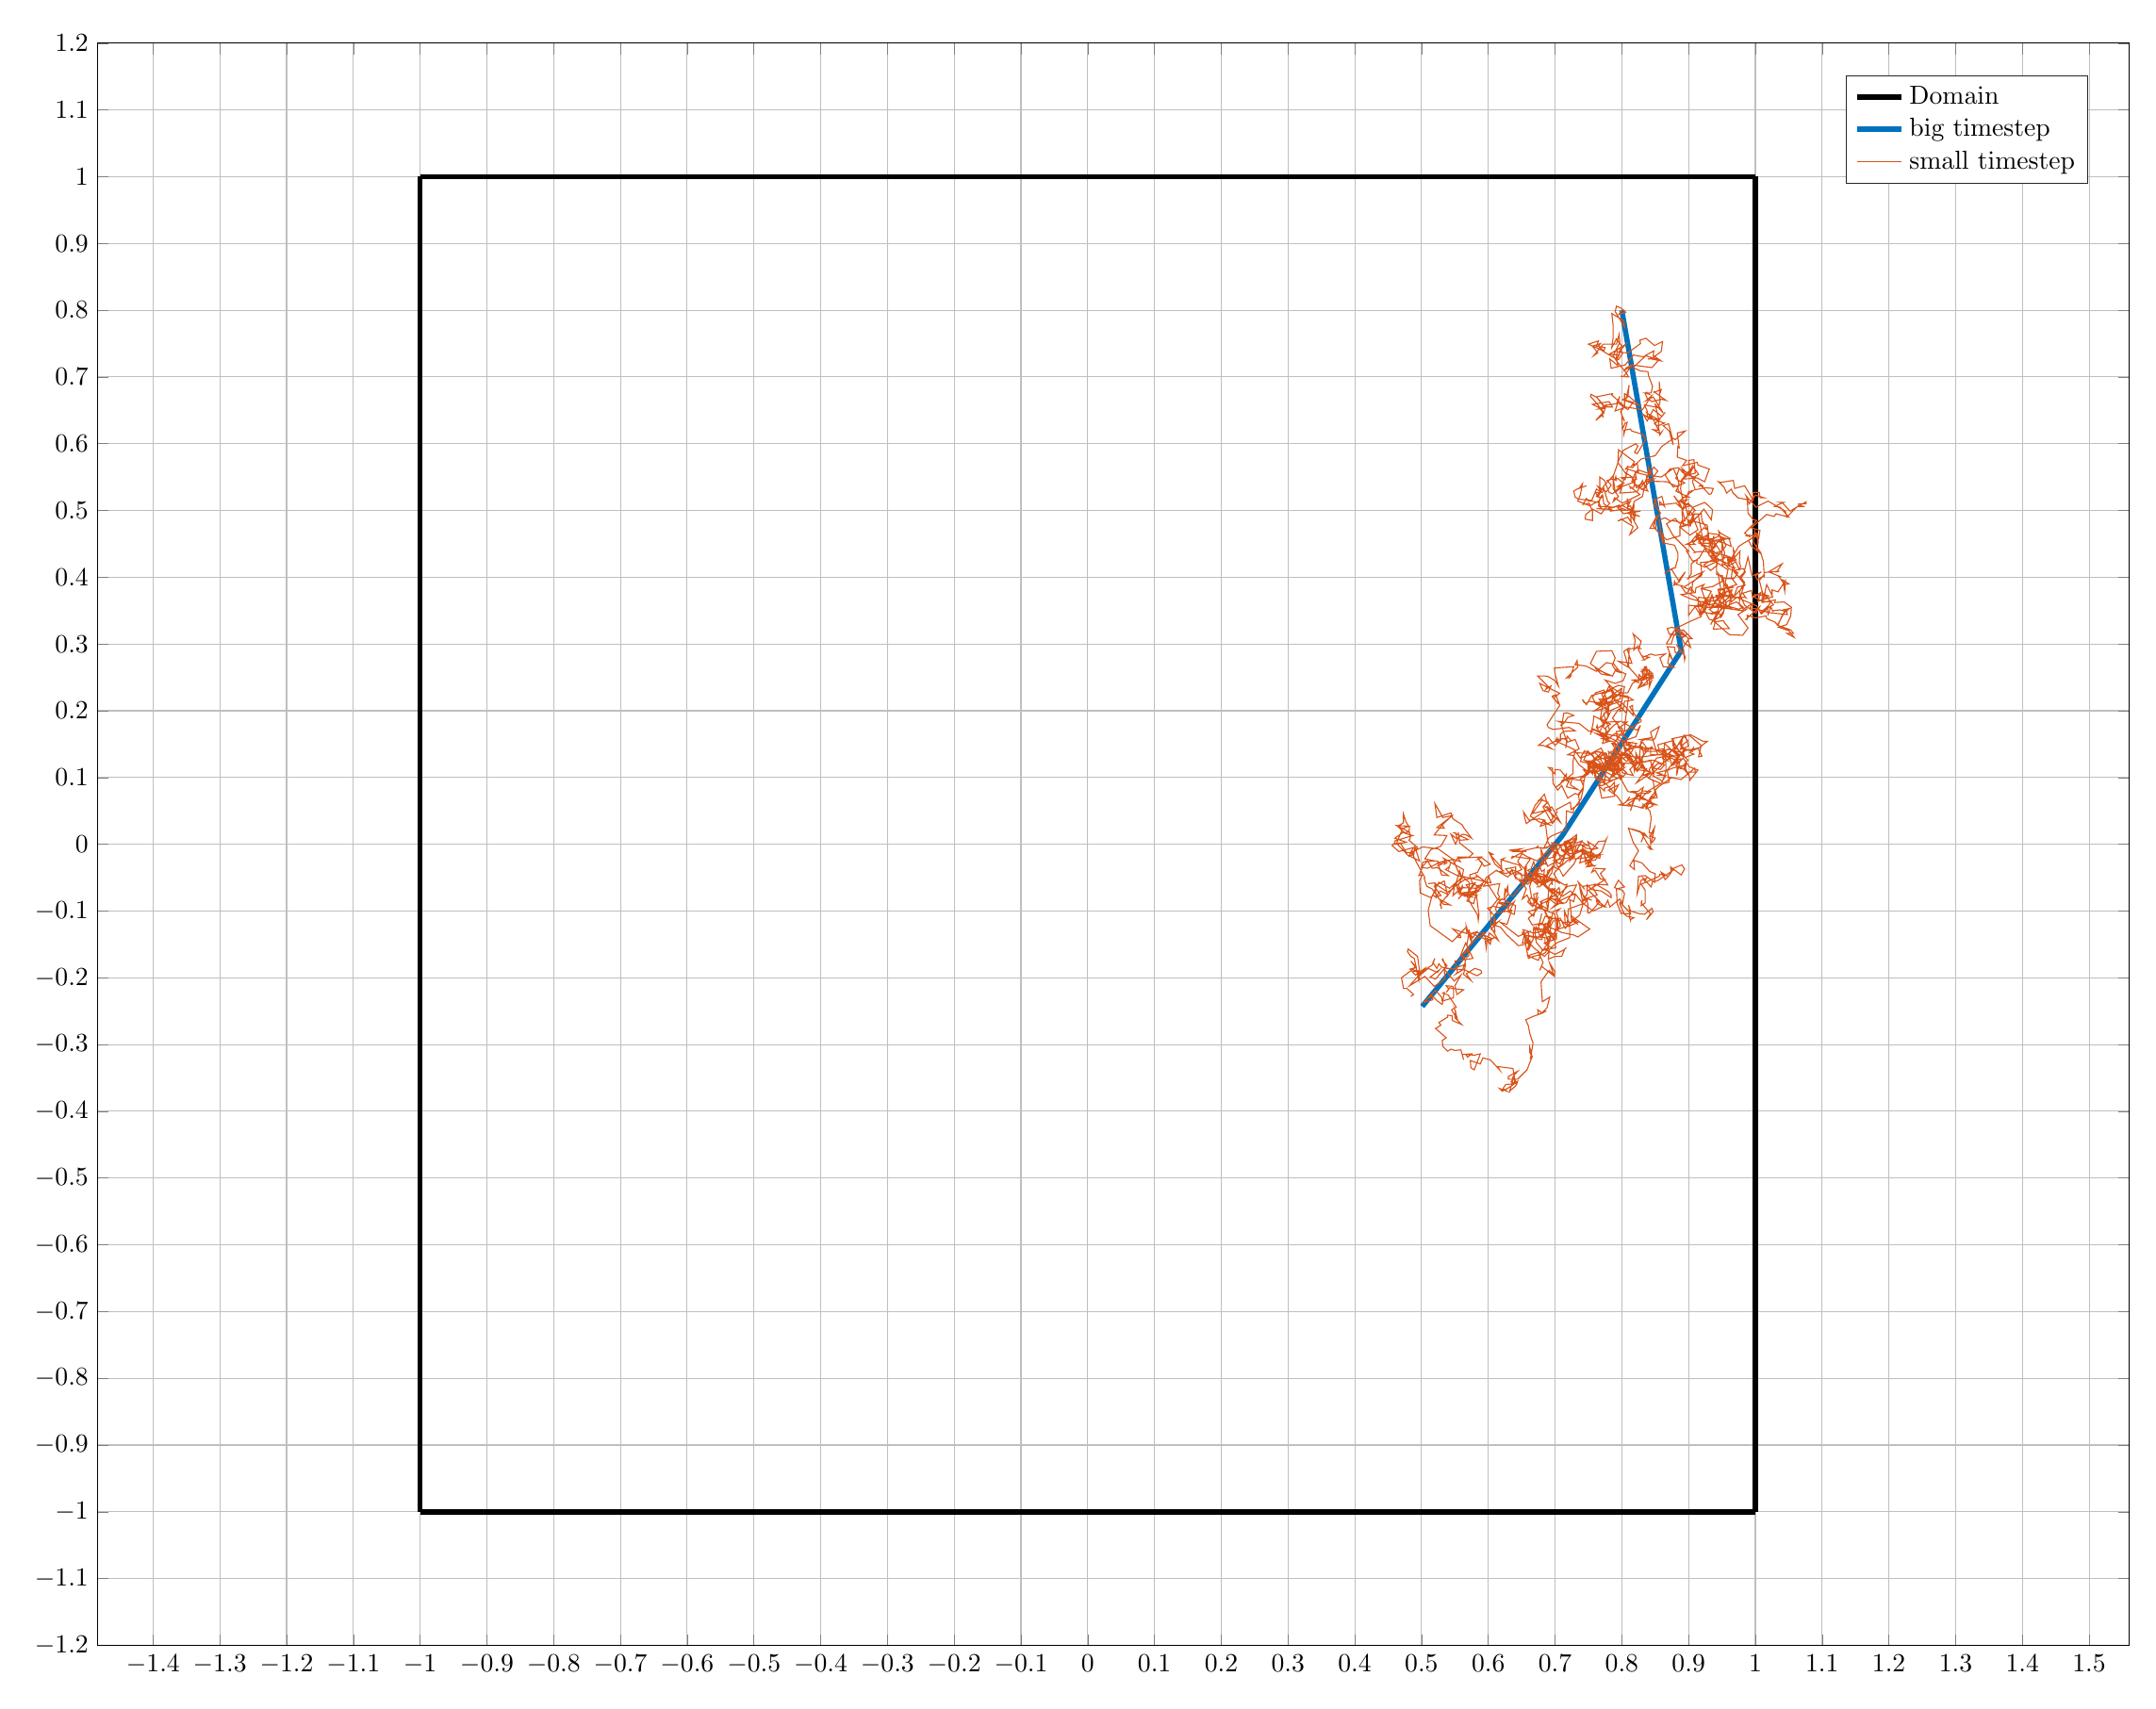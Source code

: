 % This file was created by matlab2tikz.
%
%The latest updates can be retrieved from
%  http://www.mathworks.com/matlabcentral/fileexchange/22022-matlab2tikz-matlab2tikz
%where you can also make suggestions and rate matlab2tikz.
%
\definecolor{mycolor1}{rgb}{0.0,0.447,0.741}%
\definecolor{mycolor2}{rgb}{0.85,0.325,0.098}%
%
\begin{tikzpicture}

\begin{axis}[%
width=10.775in,
height=8.498in,
at={(4.602in,1.147in)},
scale only axis,
xmin=-1.483,
xmax=1.56,
xmajorgrids,
ymin=-1.2,
ymax=1.2,
ymajorgrids,
axis background/.style={fill=white},
legend style={legend cell align=left,align=left,draw=white!15!black}
]
\addplot [color=black,solid,line width=2.0pt]
  table[row sep=crcr]{%
-1	-1\\
-1	1\\
};
\addlegendentry{Domain};

\addplot [color=black,solid,line width=2.0pt,forget plot]
  table[row sep=crcr]{%
1	-1\\
1	1\\
};
\addplot [color=black,solid,line width=2.0pt,forget plot]
  table[row sep=crcr]{%
-1	-1\\
1	-1\\
};
\addplot [color=black,solid,line width=2.0pt,forget plot]
  table[row sep=crcr]{%
-1	1\\
1	1\\
};
\addplot [color=mycolor1,solid,line width=2.0pt]
  table[row sep=crcr]{%
0.8	0.8\\
0.889	0.29\\
0.711	0.013\\
0.501	-0.243\\
};
\addlegendentry{big timestep};

\addplot [color=mycolor2,solid]
  table[row sep=crcr]{%
0.8	0.8\\
0.796	0.794\\
0.806	0.797\\
0.799	0.803\\
0.792	0.806\\
0.79	0.798\\
0.804	0.775\\
0.803	0.784\\
0.785	0.795\\
0.787	0.777\\
0.787	0.759\\
0.785	0.744\\
0.792	0.757\\
0.791	0.758\\
0.801	0.745\\
0.793	0.728\\
0.796	0.733\\
0.781	0.734\\
0.797	0.743\\
0.801	0.735\\
0.795	0.726\\
0.786	0.73\\
0.768	0.741\\
0.75	0.749\\
0.765	0.754\\
0.762	0.746\\
0.775	0.744\\
0.773	0.739\\
0.765	0.746\\
0.768	0.75\\
0.756	0.746\\
0.764	0.736\\
0.758	0.732\\
0.772	0.749\\
0.792	0.749\\
0.796	0.764\\
0.797	0.752\\
0.787	0.732\\
0.792	0.724\\
0.806	0.707\\
0.81	0.7\\
0.798	0.701\\
0.803	0.701\\
0.814	0.716\\
0.804	0.71\\
0.807	0.714\\
0.815	0.718\\
0.845	0.714\\
0.856	0.726\\
0.844	0.727\\
0.839	0.727\\
0.848	0.728\\
0.835	0.732\\
0.848	0.739\\
0.847	0.732\\
0.859	0.724\\
0.844	0.727\\
0.859	0.738\\
0.861	0.753\\
0.849	0.747\\
0.836	0.758\\
0.827	0.755\\
0.828	0.75\\
0.809	0.736\\
0.795	0.737\\
0.806	0.749\\
0.793	0.741\\
0.792	0.729\\
0.794	0.717\\
0.782	0.727\\
0.784	0.713\\
0.805	0.718\\
0.817	0.732\\
0.817	0.733\\
0.827	0.731\\
0.834	0.73\\
0.817	0.714\\
0.828	0.709\\
0.839	0.708\\
0.84	0.702\\
0.846	0.686\\
0.844	0.676\\
0.835	0.676\\
0.841	0.674\\
0.837	0.677\\
0.835	0.675\\
0.838	0.668\\
0.845	0.663\\
0.857	0.666\\
0.856	0.693\\
0.857	0.682\\
0.857	0.675\\
0.859	0.681\\
0.848	0.677\\
0.848	0.678\\
0.866	0.665\\
0.858	0.667\\
0.855	0.654\\
0.834	0.658\\
0.838	0.649\\
0.838	0.641\\
0.86	0.632\\
0.864	0.631\\
0.855	0.627\\
0.851	0.628\\
0.849	0.63\\
0.854	0.634\\
0.865	0.647\\
0.86	0.641\\
0.847	0.651\\
0.838	0.634\\
0.832	0.644\\
0.842	0.637\\
0.855	0.636\\
0.839	0.645\\
0.847	0.637\\
0.855	0.62\\
0.847	0.621\\
0.857	0.615\\
0.86	0.618\\
0.857	0.613\\
0.855	0.625\\
0.855	0.638\\
0.85	0.659\\
0.862	0.646\\
0.857	0.654\\
0.847	0.67\\
0.837	0.665\\
0.844	0.671\\
0.831	0.651\\
0.825	0.652\\
0.805	0.655\\
0.785	0.673\\
0.786	0.675\\
0.761	0.67\\
0.754	0.674\\
0.753	0.671\\
0.761	0.662\\
0.769	0.652\\
0.776	0.658\\
0.773	0.646\\
0.77	0.651\\
0.772	0.639\\
0.771	0.643\\
0.761	0.635\\
0.772	0.647\\
0.766	0.654\\
0.756	0.659\\
0.781	0.663\\
0.786	0.655\\
0.775	0.655\\
0.762	0.67\\
0.769	0.661\\
0.775	0.653\\
0.765	0.652\\
0.779	0.658\\
0.792	0.66\\
0.797	0.671\\
0.79	0.649\\
0.804	0.654\\
0.795	0.661\\
0.809	0.651\\
0.817	0.662\\
0.806	0.665\\
0.811	0.688\\
0.809	0.67\\
0.801	0.666\\
0.826	0.657\\
0.811	0.671\\
0.804	0.675\\
0.804	0.655\\
0.798	0.648\\
0.804	0.634\\
0.8	0.641\\
0.801	0.622\\
0.805	0.631\\
0.808	0.632\\
0.803	0.614\\
0.803	0.62\\
0.813	0.622\\
0.815	0.619\\
0.831	0.614\\
0.836	0.607\\
0.823	0.585\\
0.819	0.587\\
0.824	0.596\\
0.821	0.6\\
0.802	0.59\\
0.794	0.572\\
0.806	0.555\\
0.808	0.559\\
0.805	0.546\\
0.799	0.549\\
0.821	0.55\\
0.818	0.535\\
0.813	0.533\\
0.812	0.536\\
0.827	0.524\\
0.801	0.511\\
0.789	0.519\\
0.787	0.513\\
0.795	0.521\\
0.787	0.533\\
0.787	0.552\\
0.775	0.539\\
0.762	0.521\\
0.772	0.519\\
0.771	0.524\\
0.773	0.51\\
0.781	0.504\\
0.783	0.499\\
0.797	0.501\\
0.801	0.503\\
0.808	0.5\\
0.81	0.502\\
0.809	0.503\\
0.815	0.501\\
0.8	0.5\\
0.796	0.508\\
0.788	0.505\\
0.768	0.506\\
0.765	0.514\\
0.752	0.507\\
0.734	0.514\\
0.738	0.524\\
0.741	0.54\\
0.736	0.533\\
0.747	0.537\\
0.733	0.532\\
0.728	0.529\\
0.73	0.52\\
0.735	0.517\\
0.755	0.515\\
0.762	0.532\\
0.767	0.529\\
0.767	0.55\\
0.774	0.545\\
0.781	0.527\\
0.786	0.525\\
0.801	0.539\\
0.792	0.535\\
0.802	0.541\\
0.794	0.548\\
0.79	0.547\\
0.791	0.551\\
0.792	0.545\\
0.786	0.547\\
0.778	0.545\\
0.784	0.538\\
0.777	0.528\\
0.764	0.536\\
0.768	0.53\\
0.766	0.534\\
0.769	0.529\\
0.764	0.52\\
0.761	0.527\\
0.771	0.527\\
0.773	0.533\\
0.779	0.513\\
0.782	0.511\\
0.769	0.495\\
0.756	0.502\\
0.746	0.494\\
0.745	0.487\\
0.756	0.485\\
0.756	0.499\\
0.751	0.511\\
0.742	0.509\\
0.747	0.518\\
0.75	0.514\\
0.754	0.514\\
0.765	0.512\\
0.771	0.524\\
0.767	0.518\\
0.765	0.507\\
0.771	0.502\\
0.762	0.503\\
0.777	0.502\\
0.786	0.501\\
0.778	0.502\\
0.8	0.508\\
0.817	0.498\\
0.828	0.499\\
0.811	0.496\\
0.814	0.501\\
0.82	0.496\\
0.819	0.486\\
0.817	0.495\\
0.827	0.491\\
0.808	0.496\\
0.811	0.497\\
0.803	0.495\\
0.794	0.504\\
0.813	0.514\\
0.81	0.508\\
0.808	0.518\\
0.809	0.505\\
0.813	0.507\\
0.817	0.494\\
0.818	0.505\\
0.813	0.494\\
0.824	0.474\\
0.812	0.464\\
0.817	0.476\\
0.799	0.487\\
0.794	0.484\\
0.799	0.486\\
0.809	0.49\\
0.814	0.482\\
0.813	0.495\\
0.819	0.514\\
0.831	0.521\\
0.834	0.537\\
0.837	0.538\\
0.854	0.559\\
0.848	0.565\\
0.836	0.546\\
0.847	0.547\\
0.823	0.537\\
0.815	0.544\\
0.822	0.547\\
0.82	0.557\\
0.841	0.552\\
0.837	0.552\\
0.837	0.534\\
0.829	0.532\\
0.839	0.529\\
0.831	0.545\\
0.823	0.528\\
0.797	0.526\\
0.803	0.546\\
0.808	0.555\\
0.814	0.551\\
0.822	0.534\\
0.826	0.536\\
0.828	0.534\\
0.836	0.544\\
0.868	0.543\\
0.878	0.538\\
0.883	0.536\\
0.885	0.529\\
0.89	0.523\\
0.89	0.52\\
0.9	0.52\\
0.881	0.529\\
0.886	0.538\\
0.882	0.554\\
0.883	0.55\\
0.877	0.563\\
0.859	0.55\\
0.845	0.552\\
0.84	0.565\\
0.841	0.555\\
0.824	0.561\\
0.818	0.552\\
0.817	0.542\\
0.801	0.536\\
0.79	0.527\\
0.787	0.551\\
0.794	0.571\\
0.795	0.589\\
0.795	0.591\\
0.796	0.59\\
0.819	0.573\\
0.815	0.567\\
0.823	0.571\\
0.825	0.557\\
0.808	0.562\\
0.808	0.565\\
0.805	0.561\\
0.809	0.566\\
0.816	0.564\\
0.829	0.577\\
0.85	0.582\\
0.86	0.596\\
0.876	0.607\\
0.87	0.63\\
0.862	0.627\\
0.871	0.619\\
0.877	0.598\\
0.875	0.609\\
0.88	0.606\\
0.895	0.619\\
0.883	0.616\\
0.886	0.594\\
0.884	0.596\\
0.883	0.58\\
0.897	0.575\\
0.891	0.567\\
0.913	0.572\\
0.914	0.568\\
0.931	0.562\\
0.924	0.543\\
0.914	0.548\\
0.899	0.553\\
0.91	0.556\\
0.908	0.576\\
0.9	0.575\\
0.902	0.555\\
0.906	0.563\\
0.896	0.555\\
0.901	0.557\\
0.906	0.548\\
0.922	0.536\\
0.92	0.538\\
0.915	0.536\\
0.919	0.537\\
0.931	0.524\\
0.934	0.525\\
0.937	0.533\\
0.925	0.534\\
0.91	0.531\\
0.906	0.543\\
0.908	0.55\\
0.915	0.554\\
0.906	0.567\\
0.9	0.555\\
0.888	0.543\\
0.881	0.548\\
0.886	0.563\\
0.891	0.557\\
0.896	0.554\\
0.889	0.545\\
0.894	0.541\\
0.877	0.535\\
0.868	0.548\\
0.865	0.553\\
0.872	0.562\\
0.885	0.564\\
0.895	0.554\\
0.89	0.563\\
0.906	0.549\\
0.908	0.548\\
0.89	0.547\\
0.888	0.533\\
0.892	0.511\\
0.898	0.516\\
0.887	0.514\\
0.895	0.508\\
0.899	0.492\\
0.892	0.484\\
0.892	0.476\\
0.887	0.476\\
0.891	0.487\\
0.89	0.499\\
0.899	0.511\\
0.91	0.5\\
0.908	0.499\\
0.906	0.495\\
0.899	0.5\\
0.901	0.498\\
0.897	0.489\\
0.903	0.478\\
0.903	0.482\\
0.919	0.496\\
0.92	0.485\\
0.928	0.471\\
0.923	0.474\\
0.916	0.467\\
0.911	0.455\\
0.906	0.452\\
0.91	0.449\\
0.896	0.449\\
0.911	0.456\\
0.912	0.463\\
0.9	0.449\\
0.91	0.437\\
0.909	0.437\\
0.911	0.438\\
0.938	0.439\\
0.934	0.429\\
0.916	0.456\\
0.929	0.464\\
0.924	0.456\\
0.911	0.461\\
0.915	0.46\\
0.915	0.454\\
0.918	0.456\\
0.938	0.458\\
0.946	0.462\\
0.955	0.457\\
0.947	0.454\\
0.964	0.446\\
0.961	0.457\\
0.952	0.459\\
0.948	0.459\\
0.944	0.464\\
0.929	0.466\\
0.929	0.458\\
0.922	0.453\\
0.915	0.491\\
0.914	0.495\\
0.9	0.493\\
0.907	0.505\\
0.924	0.512\\
0.93	0.507\\
0.936	0.501\\
0.934	0.486\\
0.923	0.502\\
0.901	0.477\\
0.906	0.492\\
0.914	0.471\\
0.902	0.463\\
0.887	0.475\\
0.899	0.478\\
0.881	0.484\\
0.871	0.485\\
0.865	0.489\\
0.856	0.486\\
0.859	0.461\\
0.861	0.452\\
0.861	0.465\\
0.863	0.46\\
0.867	0.456\\
0.887	0.462\\
0.887	0.476\\
0.898	0.478\\
0.908	0.493\\
0.906	0.486\\
0.899	0.483\\
0.9	0.485\\
0.915	0.482\\
0.928	0.478\\
0.931	0.454\\
0.916	0.463\\
0.912	0.456\\
0.92	0.461\\
0.912	0.466\\
0.917	0.452\\
0.92	0.447\\
0.929	0.446\\
0.916	0.451\\
0.932	0.451\\
0.936	0.439\\
0.932	0.438\\
0.941	0.447\\
0.929	0.457\\
0.95	0.452\\
0.954	0.436\\
0.95	0.418\\
0.953	0.419\\
0.968	0.414\\
0.966	0.414\\
0.964	0.399\\
0.972	0.389\\
0.948	0.381\\
0.954	0.381\\
0.952	0.368\\
0.953	0.35\\
0.948	0.342\\
0.944	0.349\\
0.937	0.347\\
0.931	0.352\\
0.945	0.359\\
0.944	0.345\\
0.939	0.336\\
0.946	0.34\\
0.953	0.35\\
0.948	0.339\\
0.952	0.346\\
0.956	0.362\\
0.967	0.37\\
0.984	0.37\\
0.986	0.369\\
0.981	0.376\\
0.994	0.38\\
0.996	0.369\\
1.008	0.377\\
1.004	0.364\\
1.027	0.371\\
1.013	0.367\\
1.02	0.372\\
1.014	0.374\\
1.015	0.381\\
1.017	0.389\\
1.025	0.373\\
1.025	0.381\\
1.034	0.378\\
1.045	0.395\\
1.044	0.379\\
1.041	0.396\\
1.05	0.39\\
1.044	0.389\\
1.035	0.401\\
1.037	0.401\\
1.02	0.408\\
1.04	0.42\\
1.032	0.408\\
1.036	0.409\\
1.013	0.407\\
1.012	0.424\\
1.008	0.437\\
1.005	0.441\\
0.999	0.45\\
1.002	0.444\\
1.007	0.47\\
0.994	0.474\\
1.017	0.494\\
1.028	0.491\\
1.031	0.495\\
1.05	0.49\\
1.037	0.505\\
1.029	0.506\\
1.042	0.512\\
1.037	0.512\\
1.041	0.511\\
1.052	0.499\\
1.076	0.513\\
1.076	0.51\\
1.065	0.51\\
1.065	0.507\\
1.074	0.506\\
1.063	0.506\\
1.047	0.49\\
1.045	0.499\\
1.019	0.514\\
1.001	0.505\\
0.986	0.522\\
0.991	0.51\\
0.997	0.52\\
0.996	0.527\\
1.006	0.527\\
1.007	0.519\\
1.013	0.519\\
1.0	0.523\\
0.995	0.515\\
0.997	0.515\\
0.984	0.537\\
0.969	0.533\\
0.967	0.545\\
0.948	0.542\\
0.945	0.543\\
0.953	0.535\\
0.957	0.526\\
0.964	0.532\\
0.966	0.527\\
0.974	0.519\\
0.988	0.516\\
0.989	0.496\\
0.997	0.486\\
1.002	0.485\\
0.984	0.466\\
0.991	0.461\\
0.987	0.462\\
0.992	0.463\\
1.006	0.459\\
0.998	0.463\\
1.003	0.466\\
1.004	0.455\\
0.999	0.469\\
0.997	0.453\\
1.006	0.437\\
0.994	0.447\\
0.99	0.455\\
0.996	0.459\\
0.981	0.45\\
0.975	0.446\\
0.959	0.42\\
0.939	0.43\\
0.934	0.436\\
0.948	0.438\\
0.937	0.455\\
0.962	0.458\\
0.948	0.466\\
0.945	0.469\\
0.95	0.451\\
0.95	0.434\\
0.951	0.428\\
0.958	0.431\\
0.959	0.423\\
0.965	0.429\\
0.971	0.426\\
0.966	0.424\\
0.961	0.43\\
0.96	0.424\\
0.961	0.423\\
0.97	0.425\\
0.967	0.44\\
0.967	0.442\\
0.968	0.439\\
0.966	0.426\\
0.971	0.432\\
0.977	0.439\\
0.976	0.423\\
0.978	0.416\\
0.976	0.411\\
0.971	0.423\\
0.959	0.417\\
0.965	0.429\\
0.954	0.433\\
0.935	0.437\\
0.936	0.44\\
0.943	0.418\\
0.933	0.41\\
0.923	0.419\\
0.941	0.429\\
0.934	0.441\\
0.938	0.462\\
0.934	0.451\\
0.932	0.455\\
0.931	0.449\\
0.931	0.432\\
0.942	0.433\\
0.942	0.416\\
0.942	0.404\\
0.951	0.402\\
0.95	0.396\\
0.956	0.386\\
0.963	0.377\\
0.955	0.392\\
0.959	0.411\\
0.938	0.425\\
0.956	0.447\\
0.951	0.459\\
0.943	0.452\\
0.933	0.441\\
0.932	0.44\\
0.925	0.444\\
0.916	0.429\\
0.904	0.42\\
0.904	0.405\\
0.899	0.398\\
0.922	0.408\\
0.906	0.392\\
0.905	0.38\\
0.903	0.374\\
0.911	0.37\\
0.916	0.363\\
0.944	0.365\\
0.931	0.364\\
0.917	0.358\\
0.918	0.361\\
0.916	0.359\\
0.924	0.357\\
0.91	0.356\\
0.9	0.343\\
0.9	0.358\\
0.919	0.356\\
0.926	0.367\\
0.931	0.358\\
0.935	0.374\\
0.939	0.361\\
0.958	0.354\\
0.955	0.364\\
0.947	0.376\\
0.968	0.37\\
0.964	0.373\\
0.961	0.375\\
0.96	0.369\\
0.962	0.37\\
0.965	0.381\\
0.955	0.377\\
0.945	0.361\\
0.944	0.348\\
0.933	0.329\\
0.942	0.345\\
0.935	0.346\\
0.944	0.347\\
0.952	0.354\\
0.964	0.36\\
0.972	0.363\\
0.982	0.355\\
0.975	0.352\\
0.958	0.357\\
0.951	0.356\\
0.935	0.357\\
0.94	0.361\\
0.93	0.358\\
0.927	0.361\\
0.902	0.368\\
0.889	0.374\\
0.91	0.377\\
0.911	0.384\\
0.923	0.389\\
0.919	0.383\\
0.934	0.379\\
0.927	0.366\\
0.93	0.366\\
0.946	0.373\\
0.944	0.382\\
0.968	0.385\\
0.958	0.383\\
0.968	0.371\\
0.973	0.385\\
0.984	0.388\\
0.969	0.372\\
0.953	0.371\\
0.956	0.378\\
0.944	0.366\\
0.954	0.359\\
0.964	0.354\\
0.96	0.353\\
0.964	0.374\\
0.954	0.364\\
0.951	0.362\\
0.944	0.357\\
0.939	0.364\\
0.95	0.375\\
0.958	0.388\\
0.964	0.363\\
0.972	0.37\\
0.981	0.366\\
1.002	0.357\\
1.009	0.345\\
1.016	0.351\\
1.023	0.363\\
1.01	0.364\\
0.997	0.371\\
0.999	0.374\\
1.011	0.373\\
1.011	0.376\\
1.006	0.395\\
1.013	0.404\\
1.013	0.401\\
1.012	0.402\\
1.003	0.396\\
1.0	0.402\\
1.006	0.406\\
1.009	0.408\\
0.995	0.402\\
0.991	0.421\\
0.989	0.43\\
0.983	0.407\\
0.977	0.401\\
0.984	0.392\\
0.978	0.371\\
0.984	0.358\\
1.001	0.346\\
1.006	0.355\\
0.986	0.337\\
0.988	0.337\\
0.988	0.343\\
1.0	0.339\\
1.016	0.342\\
1.017	0.338\\
1.029	0.333\\
1.034	0.328\\
1.041	0.345\\
1.051	0.353\\
1.041	0.351\\
1.046	0.352\\
1.033	0.328\\
1.053	0.321\\
1.057	0.316\\
1.047	0.316\\
1.058	0.31\\
1.05	0.32\\
1.035	0.325\\
1.047	0.329\\
1.053	0.342\\
1.054	0.355\\
1.043	0.363\\
1.029	0.362\\
1.03	0.366\\
1.01	0.362\\
1.01	0.375\\
1.014	0.371\\
1.009	0.366\\
1.011	0.364\\
1.013	0.375\\
1.027	0.359\\
1.007	0.346\\
1.018	0.356\\
1.019	0.344\\
1.02	0.346\\
1.023	0.356\\
1.026	0.349\\
1.028	0.35\\
1.037	0.351\\
1.047	0.348\\
1.048	0.344\\
1.02	0.347\\
1.0	0.353\\
0.992	0.354\\
0.996	0.361\\
0.982	0.352\\
0.976	0.359\\
0.977	0.38\\
0.983	0.39\\
0.968	0.41\\
0.982	0.413\\
0.985	0.408\\
0.978	0.398\\
0.968	0.408\\
0.968	0.415\\
0.958	0.431\\
0.946	0.425\\
0.924	0.415\\
0.912	0.421\\
0.913	0.426\\
0.906	0.424\\
0.897	0.439\\
0.9	0.439\\
0.877	0.462\\
0.867	0.48\\
0.88	0.488\\
0.886	0.481\\
0.895	0.485\\
0.888	0.509\\
0.878	0.522\\
0.891	0.502\\
0.9	0.528\\
0.907	0.53\\
0.886	0.514\\
0.903	0.507\\
0.89	0.503\\
0.881	0.511\\
0.857	0.508\\
0.857	0.513\\
0.864	0.506\\
0.86	0.521\\
0.848	0.516\\
0.852	0.509\\
0.851	0.514\\
0.848	0.509\\
0.858	0.496\\
0.85	0.484\\
0.851	0.473\\
0.842	0.473\\
0.853	0.493\\
0.847	0.476\\
0.856	0.466\\
0.861	0.461\\
0.864	0.451\\
0.879	0.448\\
0.884	0.436\\
0.884	0.428\\
0.88	0.414\\
0.873	0.412\\
0.864	0.406\\
0.876	0.413\\
0.875	0.411\\
0.885	0.395\\
0.895	0.408\\
0.886	0.393\\
0.878	0.388\\
0.879	0.394\\
0.881	0.389\\
0.891	0.387\\
0.889	0.386\\
0.897	0.375\\
0.903	0.385\\
0.907	0.379\\
0.893	0.385\\
0.919	0.402\\
0.92	0.404\\
0.918	0.422\\
0.938	0.424\\
0.933	0.431\\
0.952	0.423\\
0.96	0.413\\
0.974	0.407\\
0.968	0.398\\
0.956	0.398\\
0.952	0.399\\
0.954	0.374\\
0.941	0.373\\
0.952	0.354\\
0.979	0.35\\
0.984	0.35\\
0.988	0.353\\
0.974	0.344\\
0.989	0.324\\
0.981	0.313\\
0.961	0.314\\
0.939	0.333\\
0.952	0.335\\
0.954	0.332\\
0.953	0.333\\
0.961	0.323\\
0.95	0.323\\
0.937	0.322\\
0.94	0.334\\
0.931	0.337\\
0.921	0.356\\
0.917	0.349\\
0.935	0.345\\
0.945	0.346\\
0.95	0.355\\
0.927	0.355\\
0.923	0.347\\
0.917	0.344\\
0.928	0.36\\
0.919	0.343\\
0.914	0.357\\
0.915	0.37\\
0.922	0.369\\
0.939	0.37\\
0.949	0.37\\
0.946	0.37\\
0.948	0.384\\
0.944	0.406\\
0.953	0.395\\
0.936	0.386\\
0.919	0.383\\
0.927	0.36\\
0.909	0.357\\
0.919	0.341\\
0.905	0.335\\
0.882	0.324\\
0.872	0.311\\
0.881	0.323\\
0.867	0.301\\
0.867	0.3\\
0.874	0.3\\
0.877	0.31\\
0.883	0.321\\
0.895	0.311\\
0.884	0.318\\
0.89	0.318\\
0.9	0.308\\
0.905	0.308\\
0.892	0.321\\
0.891	0.32\\
0.875	0.325\\
0.868	0.323\\
0.871	0.315\\
0.884	0.313\\
0.892	0.31\\
0.898	0.315\\
0.89	0.309\\
0.893	0.302\\
0.893	0.302\\
0.903	0.295\\
0.899	0.306\\
0.892	0.295\\
0.894	0.276\\
0.895	0.281\\
0.882	0.299\\
0.889	0.288\\
0.88	0.287\\
0.879	0.295\\
0.868	0.296\\
0.876	0.276\\
0.871	0.284\\
0.869	0.271\\
0.878	0.265\\
0.862	0.266\\
0.857	0.279\\
0.865	0.285\\
0.85	0.283\\
0.844	0.285\\
0.831	0.28\\
0.834	0.276\\
0.832	0.276\\
0.841	0.28\\
0.83	0.282\\
0.825	0.291\\
0.829	0.304\\
0.817	0.315\\
0.82	0.306\\
0.818	0.291\\
0.824	0.297\\
0.828	0.293\\
0.821	0.294\\
0.808	0.292\\
0.815	0.271\\
0.795	0.274\\
0.81	0.265\\
0.803	0.289\\
0.811	0.294\\
0.81	0.266\\
0.831	0.242\\
0.824	0.233\\
0.834	0.252\\
0.833	0.247\\
0.834	0.266\\
0.837	0.266\\
0.838	0.259\\
0.833	0.261\\
0.84	0.26\\
0.845	0.257\\
0.834	0.264\\
0.831	0.261\\
0.831	0.246\\
0.846	0.252\\
0.837	0.257\\
0.836	0.264\\
0.841	0.259\\
0.842	0.24\\
0.84	0.256\\
0.834	0.254\\
0.829	0.259\\
0.841	0.261\\
0.842	0.251\\
0.845	0.246\\
0.841	0.235\\
0.842	0.249\\
0.838	0.244\\
0.829	0.236\\
0.839	0.24\\
0.836	0.251\\
0.84	0.257\\
0.833	0.246\\
0.826	0.254\\
0.825	0.242\\
0.816	0.246\\
0.833	0.247\\
0.838	0.25\\
0.847	0.249\\
0.846	0.256\\
0.834	0.252\\
0.816	0.241\\
0.809	0.227\\
0.797	0.226\\
0.798	0.218\\
0.789	0.215\\
0.778	0.204\\
0.759	0.2\\
0.771	0.208\\
0.768	0.189\\
0.777	0.182\\
0.782	0.171\\
0.778	0.166\\
0.776	0.155\\
0.79	0.166\\
0.804	0.162\\
0.795	0.175\\
0.801	0.173\\
0.8	0.167\\
0.787	0.15\\
0.798	0.145\\
0.794	0.138\\
0.795	0.139\\
0.801	0.12\\
0.805	0.121\\
0.8	0.12\\
0.792	0.13\\
0.798	0.127\\
0.792	0.124\\
0.803	0.137\\
0.818	0.145\\
0.839	0.144\\
0.854	0.141\\
0.861	0.143\\
0.866	0.138\\
0.861	0.128\\
0.869	0.125\\
0.861	0.134\\
0.843	0.134\\
0.843	0.143\\
0.823	0.146\\
0.805	0.142\\
0.806	0.137\\
0.803	0.15\\
0.793	0.158\\
0.792	0.169\\
0.806	0.17\\
0.829	0.184\\
0.829	0.186\\
0.822	0.19\\
0.812	0.206\\
0.816	0.208\\
0.817	0.193\\
0.799	0.213\\
0.79	0.216\\
0.786	0.231\\
0.77	0.225\\
0.775	0.211\\
0.751	0.214\\
0.747	0.211\\
0.743	0.213\\
0.741	0.217\\
0.747	0.209\\
0.755	0.223\\
0.774	0.228\\
0.787	0.234\\
0.784	0.236\\
0.775	0.246\\
0.79	0.241\\
0.802	0.245\\
0.806	0.255\\
0.791	0.262\\
0.786	0.252\\
0.762	0.262\\
0.769	0.255\\
0.78	0.253\\
0.765	0.262\\
0.755	0.269\\
0.753	0.271\\
0.762	0.289\\
0.785	0.29\\
0.79	0.279\\
0.786	0.268\\
0.792	0.259\\
0.798	0.257\\
0.788	0.27\\
0.777	0.272\\
0.762	0.259\\
0.756	0.262\\
0.746	0.267\\
0.73	0.269\\
0.733	0.275\\
0.734	0.265\\
0.726	0.258\\
0.717	0.249\\
0.723	0.251\\
0.722	0.25\\
0.725	0.257\\
0.728	0.266\\
0.699	0.264\\
0.7	0.255\\
0.705	0.237\\
0.7	0.245\\
0.69	0.251\\
0.685	0.252\\
0.674	0.252\\
0.692	0.234\\
0.688	0.235\\
0.686	0.232\\
0.694	0.237\\
0.69	0.228\\
0.682	0.23\\
0.677	0.241\\
0.681	0.239\\
0.707	0.226\\
0.7	0.221\\
0.699	0.223\\
0.696	0.222\\
0.705	0.21\\
0.696	0.221\\
0.701	0.224\\
0.707	0.208\\
0.688	0.179\\
0.69	0.175\\
0.697	0.172\\
0.713	0.174\\
0.721	0.175\\
0.73	0.17\\
0.713	0.169\\
0.708	0.165\\
0.708	0.155\\
0.703	0.156\\
0.688	0.148\\
0.695	0.143\\
0.682	0.148\\
0.675	0.148\\
0.69	0.16\\
0.7	0.148\\
0.703	0.151\\
0.707	0.155\\
0.71	0.158\\
0.716	0.158\\
0.71	0.177\\
0.713	0.196\\
0.718	0.197\\
0.728	0.193\\
0.719	0.19\\
0.713	0.181\\
0.708	0.178\\
0.712	0.181\\
0.705	0.184\\
0.736	0.181\\
0.751	0.169\\
0.759	0.171\\
0.793	0.154\\
0.796	0.15\\
0.785	0.151\\
0.796	0.134\\
0.795	0.132\\
0.795	0.114\\
0.802	0.113\\
0.804	0.12\\
0.801	0.119\\
0.802	0.118\\
0.79	0.106\\
0.802	0.102\\
0.79	0.097\\
0.781	0.095\\
0.769	0.098\\
0.789	0.077\\
0.789	0.072\\
0.77	0.069\\
0.766	0.087\\
0.774	0.08\\
0.774	0.084\\
0.784	0.087\\
0.789	0.093\\
0.789	0.078\\
0.795	0.089\\
0.78	0.081\\
0.793	0.072\\
0.802	0.059\\
0.813	0.057\\
0.796	0.059\\
0.805	0.062\\
0.812	0.071\\
0.808	0.065\\
0.821	0.07\\
0.827	0.077\\
0.839	0.076\\
0.843	0.079\\
0.83	0.08\\
0.826	0.064\\
0.832	0.085\\
0.824	0.079\\
0.816	0.079\\
0.836	0.067\\
0.818	0.068\\
0.813	0.05\\
0.817	0.062\\
0.823	0.076\\
0.809	0.079\\
0.798	0.099\\
0.796	0.114\\
0.776	0.112\\
0.766	0.118\\
0.755	0.114\\
0.763	0.115\\
0.748	0.107\\
0.743	0.101\\
0.748	0.104\\
0.747	0.104\\
0.759	0.113\\
0.766	0.12\\
0.764	0.113\\
0.76	0.108\\
0.771	0.112\\
0.793	0.12\\
0.772	0.117\\
0.77	0.108\\
0.782	0.097\\
0.782	0.098\\
0.78	0.096\\
0.784	0.1\\
0.789	0.106\\
0.782	0.112\\
0.792	0.12\\
0.79	0.13\\
0.785	0.119\\
0.79	0.134\\
0.787	0.127\\
0.777	0.116\\
0.785	0.11\\
0.792	0.118\\
0.796	0.118\\
0.795	0.113\\
0.786	0.128\\
0.789	0.135\\
0.788	0.127\\
0.785	0.127\\
0.784	0.139\\
0.801	0.134\\
0.789	0.153\\
0.771	0.158\\
0.778	0.169\\
0.777	0.167\\
0.788	0.178\\
0.797	0.184\\
0.778	0.183\\
0.764	0.174\\
0.763	0.178\\
0.762	0.175\\
0.772	0.16\\
0.761	0.166\\
0.776	0.162\\
0.776	0.175\\
0.783	0.18\\
0.778	0.182\\
0.758	0.192\\
0.757	0.181\\
0.753	0.164\\
0.756	0.173\\
0.759	0.172\\
0.766	0.168\\
0.78	0.158\\
0.771	0.158\\
0.781	0.154\\
0.771	0.151\\
0.777	0.17\\
0.772	0.176\\
0.782	0.196\\
0.779	0.193\\
0.777	0.204\\
0.761	0.21\\
0.756	0.22\\
0.761	0.227\\
0.773	0.231\\
0.78	0.206\\
0.776	0.215\\
0.779	0.219\\
0.799	0.233\\
0.8	0.233\\
0.795	0.222\\
0.797	0.227\\
0.786	0.234\\
0.795	0.238\\
0.804	0.236\\
0.8	0.214\\
0.779	0.208\\
0.78	0.198\\
0.78	0.204\\
0.768	0.187\\
0.772	0.181\\
0.775	0.185\\
0.774	0.181\\
0.781	0.195\\
0.776	0.202\\
0.776	0.204\\
0.777	0.202\\
0.783	0.214\\
0.774	0.211\\
0.775	0.208\\
0.761	0.211\\
0.767	0.207\\
0.783	0.212\\
0.772	0.214\\
0.778	0.218\\
0.789	0.225\\
0.81	0.219\\
0.805	0.183\\
0.804	0.171\\
0.802	0.163\\
0.807	0.16\\
0.807	0.149\\
0.812	0.151\\
0.808	0.148\\
0.813	0.147\\
0.809	0.153\\
0.822	0.151\\
0.815	0.139\\
0.81	0.133\\
0.801	0.137\\
0.816	0.119\\
0.827	0.124\\
0.821	0.137\\
0.822	0.124\\
0.828	0.118\\
0.83	0.116\\
0.831	0.132\\
0.844	0.146\\
0.846	0.145\\
0.831	0.141\\
0.826	0.147\\
0.831	0.153\\
0.838	0.143\\
0.834	0.139\\
0.847	0.139\\
0.864	0.14\\
0.871	0.143\\
0.885	0.134\\
0.879	0.132\\
0.856	0.14\\
0.854	0.149\\
0.876	0.155\\
0.877	0.146\\
0.877	0.158\\
0.879	0.143\\
0.878	0.138\\
0.875	0.141\\
0.865	0.131\\
0.859	0.136\\
0.885	0.124\\
0.875	0.118\\
0.872	0.129\\
0.866	0.125\\
0.858	0.117\\
0.847	0.107\\
0.84	0.099\\
0.858	0.091\\
0.84	0.08\\
0.828	0.068\\
0.843	0.065\\
0.846	0.057\\
0.836	0.053\\
0.836	0.055\\
0.838	0.062\\
0.852	0.059\\
0.843	0.062\\
0.834	0.056\\
0.838	0.056\\
0.842	0.069\\
0.847	0.075\\
0.843	0.067\\
0.828	0.054\\
0.85	0.073\\
0.847	0.095\\
0.835	0.103\\
0.843	0.106\\
0.822	0.092\\
0.837	0.113\\
0.829	0.114\\
0.834	0.115\\
0.832	0.103\\
0.843	0.108\\
0.845	0.103\\
0.841	0.112\\
0.852	0.129\\
0.867	0.132\\
0.871	0.128\\
0.871	0.132\\
0.877	0.131\\
0.87	0.134\\
0.879	0.146\\
0.893	0.134\\
0.891	0.149\\
0.899	0.155\\
0.893	0.162\\
0.894	0.164\\
0.887	0.15\\
0.894	0.139\\
0.883	0.131\\
0.878	0.124\\
0.888	0.128\\
0.882	0.103\\
0.883	0.117\\
0.888	0.113\\
0.899	0.126\\
0.887	0.138\\
0.877	0.154\\
0.875	0.158\\
0.903	0.164\\
0.922	0.154\\
0.928	0.154\\
0.924	0.151\\
0.915	0.144\\
0.905	0.14\\
0.898	0.142\\
0.894	0.14\\
0.914	0.144\\
0.92	0.132\\
0.915	0.131\\
0.919	0.148\\
0.913	0.153\\
0.901	0.163\\
0.895	0.163\\
0.9	0.147\\
0.888	0.142\\
0.891	0.16\\
0.878	0.139\\
0.895	0.13\\
0.908	0.135\\
0.902	0.137\\
0.907	0.144\\
0.906	0.139\\
0.894	0.143\\
0.877	0.118\\
0.89	0.137\\
0.871	0.142\\
0.86	0.14\\
0.863	0.126\\
0.861	0.12\\
0.854	0.121\\
0.847	0.114\\
0.858	0.112\\
0.864	0.119\\
0.847	0.126\\
0.833	0.123\\
0.826	0.128\\
0.829	0.155\\
0.846	0.16\\
0.829	0.157\\
0.847	0.156\\
0.85	0.159\\
0.856	0.176\\
0.843	0.168\\
0.85	0.145\\
0.854	0.134\\
0.824	0.13\\
0.797	0.134\\
0.788	0.125\\
0.775	0.123\\
0.766	0.112\\
0.765	0.12\\
0.75	0.125\\
0.757	0.125\\
0.767	0.118\\
0.747	0.125\\
0.752	0.111\\
0.756	0.105\\
0.758	0.125\\
0.768	0.128\\
0.78	0.129\\
0.784	0.124\\
0.776	0.136\\
0.776	0.13\\
0.789	0.132\\
0.78	0.139\\
0.783	0.122\\
0.79	0.114\\
0.798	0.097\\
0.807	0.107\\
0.801	0.113\\
0.783	0.111\\
0.776	0.112\\
0.788	0.109\\
0.803	0.114\\
0.783	0.099\\
0.797	0.128\\
0.806	0.13\\
0.816	0.127\\
0.819	0.109\\
0.821	0.118\\
0.833	0.132\\
0.831	0.146\\
0.813	0.147\\
0.799	0.131\\
0.807	0.124\\
0.814	0.129\\
0.808	0.132\\
0.818	0.123\\
0.828	0.123\\
0.827	0.132\\
0.814	0.121\\
0.796	0.122\\
0.79	0.139\\
0.789	0.145\\
0.79	0.146\\
0.787	0.138\\
0.788	0.142\\
0.787	0.141\\
0.802	0.129\\
0.788	0.121\\
0.766	0.131\\
0.76	0.137\\
0.74	0.13\\
0.738	0.124\\
0.752	0.121\\
0.759	0.107\\
0.758	0.117\\
0.757	0.121\\
0.76	0.111\\
0.758	0.115\\
0.77	0.112\\
0.765	0.109\\
0.751	0.108\\
0.755	0.122\\
0.772	0.139\\
0.758	0.127\\
0.775	0.135\\
0.768	0.138\\
0.758	0.139\\
0.777	0.136\\
0.781	0.122\\
0.772	0.111\\
0.776	0.114\\
0.767	0.129\\
0.772	0.136\\
0.783	0.11\\
0.775	0.113\\
0.771	0.121\\
0.75	0.115\\
0.75	0.124\\
0.749	0.11\\
0.756	0.117\\
0.759	0.126\\
0.757	0.133\\
0.744	0.14\\
0.738	0.129\\
0.729	0.141\\
0.729	0.137\\
0.754	0.136\\
0.769	0.144\\
0.773	0.136\\
0.775	0.123\\
0.779	0.112\\
0.783	0.116\\
0.783	0.115\\
0.773	0.11\\
0.793	0.099\\
0.771	0.088\\
0.765	0.088\\
0.769	0.093\\
0.765	0.105\\
0.752	0.119\\
0.748	0.105\\
0.743	0.111\\
0.76	0.106\\
0.764	0.095\\
0.771	0.103\\
0.759	0.108\\
0.76	0.099\\
0.774	0.091\\
0.776	0.109\\
0.776	0.111\\
0.759	0.119\\
0.743	0.126\\
0.749	0.14\\
0.757	0.131\\
0.767	0.123\\
0.77	0.115\\
0.775	0.117\\
0.788	0.109\\
0.783	0.123\\
0.789	0.118\\
0.798	0.125\\
0.801	0.107\\
0.817	0.103\\
0.812	0.112\\
0.819	0.119\\
0.829	0.124\\
0.835	0.113\\
0.825	0.122\\
0.814	0.136\\
0.801	0.149\\
0.815	0.149\\
0.813	0.146\\
0.794	0.162\\
0.781	0.164\\
0.767	0.168\\
0.775	0.188\\
0.773	0.196\\
0.796	0.206\\
0.799	0.211\\
0.797	0.199\\
0.802	0.201\\
0.804	0.214\\
0.817	0.216\\
0.808	0.222\\
0.794	0.224\\
0.765	0.212\\
0.775	0.208\\
0.766	0.217\\
0.784	0.22\\
0.77	0.215\\
0.781	0.237\\
0.789	0.219\\
0.8	0.228\\
0.786	0.219\\
0.784	0.208\\
0.788	0.227\\
0.787	0.229\\
0.788	0.217\\
0.798	0.206\\
0.807	0.196\\
0.8	0.204\\
0.795	0.202\\
0.786	0.189\\
0.797	0.175\\
0.808	0.183\\
0.801	0.183\\
0.82	0.172\\
0.823	0.171\\
0.824	0.172\\
0.828	0.178\\
0.821	0.161\\
0.801	0.154\\
0.805	0.139\\
0.812	0.128\\
0.809	0.136\\
0.804	0.133\\
0.813	0.133\\
0.813	0.13\\
0.812	0.132\\
0.812	0.132\\
0.823	0.109\\
0.829	0.117\\
0.84	0.109\\
0.822	0.112\\
0.828	0.122\\
0.843	0.126\\
0.846	0.11\\
0.847	0.116\\
0.848	0.105\\
0.847	0.102\\
0.857	0.097\\
0.863	0.091\\
0.871	0.093\\
0.868	0.111\\
0.852	0.107\\
0.86	0.105\\
0.854	0.103\\
0.866	0.103\\
0.861	0.095\\
0.866	0.109\\
0.866	0.14\\
0.863	0.137\\
0.864	0.151\\
0.881	0.135\\
0.886	0.132\\
0.867	0.11\\
0.876	0.114\\
0.892	0.118\\
0.893	0.119\\
0.899	0.105\\
0.893	0.113\\
0.897	0.125\\
0.895	0.111\\
0.881	0.118\\
0.892	0.129\\
0.901	0.116\\
0.914	0.111\\
0.902	0.096\\
0.9	0.108\\
0.91	0.108\\
0.909	0.114\\
0.889	0.097\\
0.868	0.101\\
0.875	0.1\\
0.855	0.086\\
0.85	0.081\\
0.853	0.07\\
0.842	0.068\\
0.846	0.059\\
0.85	0.059\\
0.852	0.059\\
0.828	0.07\\
0.82	0.078\\
0.827	0.073\\
0.809	0.06\\
0.832	0.054\\
0.832	0.06\\
0.842	0.05\\
0.844	0.039\\
0.841	0.017\\
0.847	0.017\\
0.843	0.014\\
0.849	0.025\\
0.844	0.002\\
0.846	0.003\\
0.85	0.009\\
0.842	0.013\\
0.843	0.004\\
0.843	-0.008\\
0.84	-0.005\\
0.845	-0.007\\
0.84	-0.002\\
0.828	0.019\\
0.815	0.023\\
0.826	0.019\\
0.838	0.011\\
0.834	0.016\\
0.829	0.003\\
0.834	0.016\\
0.81	0.024\\
0.817	0.003\\
0.825	-0.01\\
0.812	-0.032\\
0.819	-0.038\\
0.818	-0.024\\
0.83	-0.028\\
0.842	-0.041\\
0.85	-0.044\\
0.849	-0.057\\
0.835	-0.047\\
0.825	-0.048\\
0.823	-0.074\\
0.829	-0.054\\
0.837	-0.051\\
0.834	-0.055\\
0.832	-0.051\\
0.844	-0.064\\
0.846	-0.056\\
0.853	-0.055\\
0.877	-0.039\\
0.875	-0.037\\
0.89	-0.031\\
0.894	-0.037\\
0.889	-0.046\\
0.873	-0.034\\
0.874	-0.042\\
0.872	-0.045\\
0.865	-0.053\\
0.859	-0.042\\
0.867	-0.047\\
0.857	-0.045\\
0.856	-0.048\\
0.829	-0.06\\
0.835	-0.069\\
0.835	-0.088\\
0.829	-0.092\\
0.83	-0.084\\
0.829	-0.088\\
0.843	-0.104\\
0.837	-0.113\\
0.847	-0.101\\
0.845	-0.096\\
0.834	-0.105\\
0.826	-0.104\\
0.813	-0.1\\
0.81	-0.091\\
0.813	-0.104\\
0.803	-0.104\\
0.808	-0.108\\
0.818	-0.11\\
0.813	-0.113\\
0.813	-0.114\\
0.811	-0.108\\
0.813	-0.103\\
0.797	-0.087\\
0.797	-0.09\\
0.803	-0.103\\
0.799	-0.104\\
0.793	-0.089\\
0.792	-0.067\\
0.804	-0.064\\
0.795	-0.054\\
0.791	-0.061\\
0.789	-0.065\\
0.801	-0.069\\
0.804	-0.074\\
0.801	-0.089\\
0.797	-0.082\\
0.782	-0.094\\
0.779	-0.084\\
0.774	-0.094\\
0.776	-0.094\\
0.762	-0.084\\
0.763	-0.089\\
0.772	-0.093\\
0.757	-0.1\\
0.741	-0.088\\
0.73	-0.074\\
0.704	-0.086\\
0.696	-0.082\\
0.704	-0.083\\
0.708	-0.088\\
0.716	-0.088\\
0.728	-0.07\\
0.732	-0.061\\
0.719	-0.063\\
0.706	-0.075\\
0.707	-0.069\\
0.706	-0.065\\
0.698	-0.074\\
0.712	-0.089\\
0.704	-0.089\\
0.701	-0.083\\
0.704	-0.078\\
0.696	-0.072\\
0.685	-0.06\\
0.666	-0.055\\
0.668	-0.053\\
0.654	-0.053\\
0.655	-0.034\\
0.663	-0.022\\
0.636	-0.018\\
0.635	-0.021\\
0.649	-0.013\\
0.657	-0.018\\
0.673	-0.025\\
0.693	-0.007\\
0.702	-0.013\\
0.695	-0.043\\
0.687	-0.055\\
0.687	-0.051\\
0.689	-0.04\\
0.696	-0.035\\
0.682	-0.053\\
0.685	-0.046\\
0.669	-0.042\\
0.673	-0.046\\
0.683	-0.049\\
0.684	-0.038\\
0.68	-0.041\\
0.678	-0.036\\
0.677	-0.03\\
0.702	-0.003\\
0.706	-0.016\\
0.696	0.002\\
0.71	-0.001\\
0.715	-0.0\\
0.716	-0.013\\
0.727	-0.004\\
0.729	-0.003\\
0.716	-0.005\\
0.718	-0.011\\
0.707	-0.029\\
0.71	-0.032\\
0.725	-0.019\\
0.717	-0.021\\
0.698	-0.024\\
0.71	-0.031\\
0.714	-0.02\\
0.697	-0.01\\
0.689	0.004\\
0.685	0.036\\
0.676	0.038\\
0.661	0.036\\
0.653	0.048\\
0.655	0.038\\
0.657	0.031\\
0.673	0.042\\
0.695	0.056\\
0.708	0.033\\
0.69	0.05\\
0.688	0.051\\
0.666	0.046\\
0.669	0.05\\
0.681	0.067\\
0.674	0.065\\
0.678	0.067\\
0.689	0.063\\
0.682	0.056\\
0.696	0.031\\
0.703	0.04\\
0.697	0.034\\
0.678	0.027\\
0.682	0.035\\
0.692	0.029\\
0.677	0.033\\
0.663	0.042\\
0.67	0.058\\
0.684	0.075\\
0.688	0.062\\
0.69	0.061\\
0.694	0.051\\
0.685	0.056\\
0.689	0.056\\
0.697	0.04\\
0.694	0.035\\
0.703	0.048\\
0.702	0.052\\
0.723	0.063\\
0.724	0.052\\
0.737	0.061\\
0.735	0.075\\
0.743	0.086\\
0.736	0.074\\
0.73	0.076\\
0.719	0.069\\
0.71	0.088\\
0.704	0.081\\
0.697	0.091\\
0.696	0.114\\
0.69	0.115\\
0.7	0.105\\
0.7	0.112\\
0.708	0.111\\
0.717	0.1\\
0.717	0.105\\
0.713	0.099\\
0.718	0.095\\
0.716	0.096\\
0.719	0.097\\
0.745	0.103\\
0.742	0.088\\
0.738	0.098\\
0.749	0.109\\
0.736	0.119\\
0.727	0.133\\
0.719	0.134\\
0.727	0.138\\
0.736	0.143\\
0.73	0.157\\
0.719	0.153\\
0.724	0.155\\
0.718	0.162\\
0.716	0.144\\
0.718	0.155\\
0.714	0.158\\
0.702	0.157\\
0.703	0.159\\
0.704	0.155\\
0.702	0.154\\
0.72	0.146\\
0.73	0.141\\
0.727	0.124\\
0.727	0.106\\
0.702	0.086\\
0.708	0.09\\
0.711	0.096\\
0.726	0.1\\
0.723	0.089\\
0.734	0.082\\
0.717	0.086\\
0.722	0.098\\
0.743	0.095\\
0.742	0.082\\
0.739	0.068\\
0.728	0.053\\
0.727	0.047\\
0.717	0.05\\
0.717	0.043\\
0.716	0.021\\
0.708	0.018\\
0.696	0.013\\
0.691	0.01\\
0.683	-0.006\\
0.691	-0.003\\
0.687	-0.006\\
0.672	-0.005\\
0.675	-0.002\\
0.673	-0.005\\
0.651	-0.01\\
0.657	-0.011\\
0.631	-0.009\\
0.649	-0.007\\
0.638	-0.011\\
0.652	-0.011\\
0.644	-0.026\\
0.654	-0.037\\
0.662	-0.051\\
0.669	-0.047\\
0.677	-0.036\\
0.681	-0.028\\
0.686	-0.03\\
0.686	-0.022\\
0.7	-0.019\\
0.695	0.002\\
0.709	-0.003\\
0.71	-0.009\\
0.711	-0.008\\
0.717	-0.012\\
0.7	-0.027\\
0.689	-0.033\\
0.679	-0.008\\
0.68	-0.024\\
0.684	-0.029\\
0.671	-0.037\\
0.668	-0.026\\
0.664	-0.037\\
0.659	-0.039\\
0.672	-0.049\\
0.666	-0.045\\
0.67	-0.047\\
0.682	-0.05\\
0.688	-0.057\\
0.695	-0.053\\
0.696	-0.052\\
0.706	-0.056\\
0.714	-0.061\\
0.718	-0.06\\
0.705	-0.086\\
0.696	-0.095\\
0.706	-0.089\\
0.699	-0.088\\
0.693	-0.083\\
0.68	-0.089\\
0.674	-0.095\\
0.678	-0.091\\
0.689	-0.097\\
0.687	-0.086\\
0.705	-0.072\\
0.693	-0.067\\
0.7	-0.067\\
0.691	-0.082\\
0.689	-0.099\\
0.675	-0.096\\
0.664	-0.088\\
0.658	-0.076\\
0.651	-0.082\\
0.657	-0.067\\
0.648	-0.053\\
0.659	-0.06\\
0.672	-0.05\\
0.695	-0.073\\
0.696	-0.067\\
0.711	-0.078\\
0.723	-0.07\\
0.73	-0.077\\
0.728	-0.086\\
0.722	-0.083\\
0.725	-0.114\\
0.728	-0.111\\
0.733	-0.119\\
0.726	-0.115\\
0.737	-0.106\\
0.742	-0.089\\
0.738	-0.07\\
0.74	-0.074\\
0.748	-0.083\\
0.741	-0.085\\
0.748	-0.075\\
0.748	-0.061\\
0.755	-0.068\\
0.769	-0.07\\
0.784	-0.08\\
0.784	-0.076\\
0.78	-0.071\\
0.761	-0.06\\
0.779	-0.061\\
0.768	-0.044\\
0.775	-0.037\\
0.758	-0.036\\
0.755	-0.042\\
0.76	-0.039\\
0.768	-0.052\\
0.775	-0.053\\
0.757	-0.064\\
0.757	-0.066\\
0.763	-0.076\\
0.744	-0.082\\
0.735	-0.057\\
0.743	-0.066\\
0.742	-0.063\\
0.764	-0.06\\
0.75	-0.069\\
0.767	-0.086\\
0.752	-0.103\\
0.749	-0.103\\
0.749	-0.089\\
0.747	-0.081\\
0.755	-0.084\\
0.75	-0.082\\
0.748	-0.082\\
0.745	-0.088\\
0.72	-0.097\\
0.718	-0.123\\
0.702	-0.128\\
0.702	-0.114\\
0.699	-0.104\\
0.684	-0.099\\
0.688	-0.109\\
0.704	-0.113\\
0.704	-0.128\\
0.7	-0.128\\
0.7	-0.138\\
0.681	-0.119\\
0.686	-0.126\\
0.692	-0.115\\
0.685	-0.1\\
0.668	-0.084\\
0.668	-0.09\\
0.674	-0.073\\
0.668	-0.075\\
0.669	-0.083\\
0.664	-0.08\\
0.659	-0.086\\
0.666	-0.093\\
0.674	-0.081\\
0.668	-0.108\\
0.66	-0.101\\
0.681	-0.094\\
0.678	-0.086\\
0.696	-0.078\\
0.689	-0.086\\
0.691	-0.062\\
0.699	-0.052\\
0.694	-0.052\\
0.696	-0.061\\
0.695	-0.051\\
0.682	-0.057\\
0.685	-0.051\\
0.677	-0.064\\
0.672	-0.064\\
0.676	-0.064\\
0.691	-0.053\\
0.678	-0.056\\
0.687	-0.048\\
0.706	-0.058\\
0.698	-0.044\\
0.709	-0.032\\
0.704	-0.034\\
0.697	-0.017\\
0.709	-0.003\\
0.715	0.004\\
0.728	0.009\\
0.71	-0.002\\
0.731	0.004\\
0.732	0.007\\
0.732	0.014\\
0.716	0.002\\
0.724	0.003\\
0.727	-0.02\\
0.732	-0.001\\
0.749	-0.002\\
0.74	0.004\\
0.73	-0.013\\
0.74	0.005\\
0.733	0.002\\
0.715	0.004\\
0.722	-0.017\\
0.714	-0.002\\
0.723	-0.009\\
0.711	-0.009\\
0.712	-0.008\\
0.718	-0.013\\
0.726	-0.001\\
0.719	-0.005\\
0.731	0.01\\
0.731	0.01\\
0.726	-0.015\\
0.742	-0.009\\
0.741	-0.002\\
0.746	-0.006\\
0.757	-0.007\\
0.751	-0.013\\
0.743	-0.014\\
0.751	-0.032\\
0.754	-0.031\\
0.754	-0.017\\
0.752	-0.012\\
0.758	-0.014\\
0.757	-0.015\\
0.748	-0.02\\
0.729	-0.022\\
0.729	-0.013\\
0.722	-0.014\\
0.717	-0.011\\
0.711	-0.01\\
0.723	-0.019\\
0.741	-0.007\\
0.751	-0.02\\
0.767	-0.016\\
0.752	-0.016\\
0.767	-0.021\\
0.768	-0.013\\
0.759	-0.02\\
0.737	-0.028\\
0.742	-0.007\\
0.754	-0.015\\
0.759	-0.019\\
0.746	-0.03\\
0.744	-0.015\\
0.755	-0.012\\
0.751	-0.002\\
0.749	0.004\\
0.764	-0.006\\
0.756	-0.008\\
0.765	0.004\\
0.775	0.005\\
0.777	0.008\\
0.77	-0.011\\
0.76	-0.024\\
0.748	-0.024\\
0.759	-0.033\\
0.76	-0.032\\
0.747	-0.034\\
0.755	-0.023\\
0.746	-0.012\\
0.738	-0.011\\
0.73	-0.014\\
0.727	-0.02\\
0.722	-0.025\\
0.724	-0.018\\
0.734	-0.009\\
0.744	-0.013\\
0.732	-0.022\\
0.728	-0.03\\
0.712	-0.048\\
0.707	-0.038\\
0.696	-0.033\\
0.688	-0.048\\
0.672	-0.049\\
0.653	-0.06\\
0.642	-0.071\\
0.638	-0.078\\
0.63	-0.076\\
0.629	-0.063\\
0.624	-0.078\\
0.625	-0.067\\
0.63	-0.073\\
0.625	-0.082\\
0.614	-0.083\\
0.599	-0.059\\
0.582	-0.046\\
0.583	-0.049\\
0.565	-0.053\\
0.55	-0.063\\
0.552	-0.06\\
0.554	-0.068\\
0.558	-0.073\\
0.586	-0.07\\
0.573	-0.077\\
0.565	-0.078\\
0.572	-0.069\\
0.57	-0.076\\
0.589	-0.066\\
0.576	-0.058\\
0.572	-0.046\\
0.584	-0.042\\
0.591	-0.028\\
0.584	-0.021\\
0.594	-0.033\\
0.603	-0.03\\
0.59	-0.02\\
0.585	-0.022\\
0.589	-0.019\\
0.554	-0.021\\
0.548	-0.03\\
0.544	-0.027\\
0.541	-0.036\\
0.541	-0.034\\
0.536	-0.038\\
0.556	-0.048\\
0.561	-0.048\\
0.604	-0.058\\
0.601	-0.049\\
0.593	-0.063\\
0.617	-0.059\\
0.614	-0.074\\
0.617	-0.079\\
0.603	-0.097\\
0.604	-0.124\\
0.615	-0.144\\
0.602	-0.133\\
0.598	-0.144\\
0.609	-0.14\\
0.6	-0.145\\
0.602	-0.149\\
0.593	-0.136\\
0.605	-0.141\\
0.603	-0.15\\
0.598	-0.143\\
0.597	-0.156\\
0.595	-0.142\\
0.574	-0.133\\
0.576	-0.134\\
0.578	-0.132\\
0.595	-0.133\\
0.58	-0.143\\
0.562	-0.165\\
0.571	-0.159\\
0.564	-0.164\\
0.558	-0.168\\
0.566	-0.148\\
0.577	-0.171\\
0.55	-0.175\\
0.554	-0.192\\
0.552	-0.194\\
0.562	-0.188\\
0.537	-0.186\\
0.532	-0.172\\
0.531	-0.173\\
0.538	-0.182\\
0.521	-0.202\\
0.513	-0.199\\
0.527	-0.188\\
0.524	-0.192\\
0.51	-0.186\\
0.498	-0.196\\
0.505	-0.186\\
0.491	-0.196\\
0.486	-0.191\\
0.497	-0.189\\
0.494	-0.168\\
0.48	-0.157\\
0.479	-0.161\\
0.484	-0.168\\
0.489	-0.171\\
0.492	-0.184\\
0.484	-0.175\\
0.492	-0.186\\
0.496	-0.204\\
0.497	-0.196\\
0.491	-0.189\\
0.496	-0.194\\
0.516	-0.181\\
0.52	-0.171\\
0.517	-0.177\\
0.523	-0.186\\
0.526	-0.179\\
0.53	-0.184\\
0.546	-0.187\\
0.566	-0.18\\
0.563	-0.195\\
0.574	-0.204\\
0.567	-0.194\\
0.58	-0.186\\
0.589	-0.189\\
0.59	-0.193\\
0.583	-0.197\\
0.562	-0.187\\
0.566	-0.175\\
0.561	-0.168\\
0.567	-0.17\\
0.571	-0.167\\
0.568	-0.151\\
0.571	-0.132\\
0.577	-0.14\\
0.583	-0.131\\
0.572	-0.135\\
0.571	-0.128\\
0.575	-0.143\\
0.575	-0.138\\
0.574	-0.145\\
0.567	-0.123\\
0.568	-0.134\\
0.547	-0.127\\
0.559	-0.138\\
0.559	-0.14\\
0.554	-0.139\\
0.558	-0.134\\
0.568	-0.123\\
0.546	-0.146\\
0.513	-0.122\\
0.51	-0.099\\
0.515	-0.08\\
0.521	-0.066\\
0.526	-0.057\\
0.542	-0.066\\
0.552	-0.057\\
0.557	-0.04\\
0.56	-0.049\\
0.556	-0.043\\
0.547	-0.023\\
0.53	-0.026\\
0.509	-0.036\\
0.5	-0.035\\
0.502	-0.027\\
0.509	-0.025\\
0.516	-0.036\\
0.524	-0.035\\
0.54	-0.047\\
0.53	-0.046\\
0.524	-0.026\\
0.53	-0.03\\
0.527	-0.031\\
0.535	-0.026\\
0.534	-0.03\\
0.538	-0.028\\
0.533	-0.021\\
0.563	-0.038\\
0.561	-0.048\\
0.559	-0.053\\
0.555	-0.062\\
0.558	-0.066\\
0.556	-0.067\\
0.553	-0.064\\
0.558	-0.07\\
0.562	-0.065\\
0.561	-0.062\\
0.558	-0.073\\
0.573	-0.072\\
0.583	-0.071\\
0.591	-0.061\\
0.582	-0.062\\
0.583	-0.066\\
0.56	-0.065\\
0.562	-0.063\\
0.547	-0.077\\
0.549	-0.065\\
0.539	-0.072\\
0.519	-0.058\\
0.51	-0.059\\
0.52	-0.058\\
0.522	-0.08\\
0.517	-0.076\\
0.514	-0.08\\
0.498	-0.073\\
0.497	-0.055\\
0.501	-0.046\\
0.496	-0.047\\
0.502	-0.033\\
0.508	-0.026\\
0.52	-0.025\\
0.505	-0.022\\
0.514	-0.008\\
0.529	-0.003\\
0.538	0.013\\
0.519	0.014\\
0.536	0.035\\
0.523	0.025\\
0.534	0.024\\
0.531	0.029\\
0.546	0.043\\
0.532	0.04\\
0.52	0.061\\
0.523	0.04\\
0.544	0.047\\
0.547	0.038\\
0.561	0.029\\
0.563	0.025\\
0.575	0.009\\
0.567	0.014\\
0.561	0.015\\
0.553	0.008\\
0.544	0.015\\
0.551	-0.0\\
0.554	0.007\\
0.551	0.017\\
0.549	0.017\\
0.57	0.007\\
0.557	0.006\\
0.555	0.018\\
0.557	0.002\\
0.577	-0.014\\
0.572	-0.019\\
0.554	-0.019\\
0.558	-0.026\\
0.546	-0.022\\
0.525	-0.007\\
0.502	-0.004\\
0.483	-0.013\\
0.477	-0.012\\
0.468	0.002\\
0.458	-0.0\\
0.464	0.0\\
0.481	-0.018\\
0.488	-0.005\\
0.466	-0.011\\
0.456	-0.002\\
0.46	0.002\\
0.46	0.005\\
0.487	0.013\\
0.476	0.016\\
0.464	0.027\\
0.473	0.032\\
0.473	0.045\\
0.477	0.033\\
0.482	0.025\\
0.481	0.018\\
0.469	0.017\\
0.462	0.0\\
0.472	0.002\\
0.477	0.003\\
0.46	0.009\\
0.47	0.016\\
0.47	0.023\\
0.481	0.027\\
0.463	0.028\\
0.482	0.018\\
0.483	0.009\\
0.481	0.006\\
0.494	-0.005\\
0.485	-0.014\\
0.487	-0.015\\
0.488	-0.017\\
0.486	-0.013\\
0.487	-0.014\\
0.488	-0.016\\
0.481	-0.017\\
0.497	-0.025\\
0.49	-0.004\\
0.488	-0.018\\
0.494	-0.03\\
0.505	-0.05\\
0.504	-0.051\\
0.508	-0.063\\
0.516	-0.067\\
0.525	-0.08\\
0.533	-0.09\\
0.543	-0.091\\
0.528	-0.083\\
0.53	-0.097\\
0.528	-0.09\\
0.539	-0.076\\
0.534	-0.055\\
0.519	-0.063\\
0.529	-0.077\\
0.522	-0.078\\
0.528	-0.07\\
0.539	-0.075\\
0.539	-0.077\\
0.549	-0.062\\
0.561	-0.048\\
0.572	-0.058\\
0.57	-0.073\\
0.581	-0.057\\
0.572	-0.068\\
0.567	-0.061\\
0.58	-0.058\\
0.576	-0.062\\
0.568	-0.075\\
0.553	-0.072\\
0.562	-0.074\\
0.555	-0.082\\
0.563	-0.073\\
0.56	-0.074\\
0.58	-0.076\\
0.574	-0.077\\
0.56	-0.076\\
0.567	-0.078\\
0.575	-0.079\\
0.567	-0.076\\
0.576	-0.093\\
0.584	-0.106\\
0.585	-0.114\\
0.586	-0.106\\
0.582	-0.074\\
0.578	-0.089\\
0.568	-0.085\\
0.579	-0.072\\
0.573	-0.077\\
0.585	-0.064\\
0.594	-0.056\\
0.597	-0.05\\
0.612	-0.039\\
0.629	-0.049\\
0.634	-0.045\\
0.65	-0.038\\
0.646	-0.031\\
0.638	-0.029\\
0.619	-0.023\\
0.624	-0.021\\
0.619	-0.026\\
0.62	-0.035\\
0.603	-0.016\\
0.607	-0.015\\
0.601	-0.012\\
0.61	-0.03\\
0.623	-0.04\\
0.616	-0.041\\
0.627	-0.044\\
0.634	-0.04\\
0.633	-0.045\\
0.626	-0.037\\
0.641	-0.034\\
0.641	-0.049\\
0.653	-0.061\\
0.649	-0.044\\
0.635	-0.038\\
0.641	-0.051\\
0.641	-0.045\\
0.646	-0.044\\
0.666	-0.052\\
0.674	-0.055\\
0.672	-0.053\\
0.659	-0.051\\
0.656	-0.056\\
0.657	-0.032\\
0.656	-0.04\\
0.659	-0.048\\
0.665	-0.044\\
0.675	-0.046\\
0.679	-0.048\\
0.665	-0.045\\
0.662	-0.044\\
0.674	-0.046\\
0.673	-0.038\\
0.675	-0.04\\
0.669	-0.039\\
0.664	-0.052\\
0.674	-0.061\\
0.672	-0.041\\
0.678	-0.053\\
0.689	-0.054\\
0.684	-0.061\\
0.671	-0.038\\
0.662	-0.063\\
0.665	-0.081\\
0.679	-0.093\\
0.68	-0.088\\
0.668	-0.104\\
0.66	-0.111\\
0.666	-0.121\\
0.681	-0.118\\
0.685	-0.108\\
0.693	-0.109\\
0.688	-0.12\\
0.692	-0.125\\
0.704	-0.129\\
0.709	-0.132\\
0.728	-0.136\\
0.734	-0.139\\
0.752	-0.127\\
0.732	-0.113\\
0.724	-0.107\\
0.725	-0.117\\
0.715	-0.117\\
0.714	-0.1\\
0.719	-0.112\\
0.722	-0.119\\
0.722	-0.14\\
0.709	-0.145\\
0.702	-0.148\\
0.694	-0.155\\
0.684	-0.148\\
0.702	-0.142\\
0.702	-0.134\\
0.697	-0.142\\
0.689	-0.129\\
0.674	-0.126\\
0.668	-0.128\\
0.675	-0.126\\
0.68	-0.104\\
0.676	-0.121\\
0.674	-0.121\\
0.689	-0.119\\
0.689	-0.131\\
0.689	-0.127\\
0.675	-0.139\\
0.688	-0.132\\
0.699	-0.14\\
0.701	-0.155\\
0.682	-0.159\\
0.689	-0.148\\
0.694	-0.134\\
0.681	-0.13\\
0.674	-0.132\\
0.667	-0.133\\
0.652	-0.128\\
0.663	-0.152\\
0.66	-0.159\\
0.664	-0.146\\
0.651	-0.148\\
0.654	-0.136\\
0.655	-0.14\\
0.66	-0.15\\
0.66	-0.132\\
0.661	-0.131\\
0.645	-0.138\\
0.618	-0.117\\
0.628	-0.12\\
0.635	-0.099\\
0.613	-0.103\\
0.611	-0.097\\
0.614	-0.088\\
0.632	-0.087\\
0.63	-0.097\\
0.63	-0.101\\
0.623	-0.1\\
0.639	-0.086\\
0.631	-0.102\\
0.639	-0.105\\
0.641	-0.092\\
0.621	-0.082\\
0.616	-0.086\\
0.621	-0.09\\
0.626	-0.092\\
0.615	-0.088\\
0.627	-0.091\\
0.616	-0.095\\
0.607	-0.093\\
0.599	-0.096\\
0.609	-0.107\\
0.611	-0.119\\
0.608	-0.113\\
0.61	-0.131\\
0.604	-0.127\\
0.615	-0.116\\
0.607	-0.121\\
0.618	-0.124\\
0.627	-0.135\\
0.645	-0.152\\
0.655	-0.15\\
0.662	-0.144\\
0.659	-0.157\\
0.667	-0.143\\
0.668	-0.124\\
0.674	-0.129\\
0.672	-0.125\\
0.681	-0.131\\
0.686	-0.118\\
0.684	-0.129\\
0.69	-0.149\\
0.685	-0.149\\
0.685	-0.14\\
0.666	-0.138\\
0.661	-0.137\\
0.659	-0.145\\
0.668	-0.155\\
0.684	-0.168\\
0.689	-0.163\\
0.691	-0.16\\
0.69	-0.172\\
0.7	-0.168\\
0.71	-0.168\\
0.714	-0.158\\
0.717	-0.155\\
0.712	-0.159\\
0.7	-0.165\\
0.684	-0.157\\
0.69	-0.156\\
0.689	-0.139\\
0.696	-0.136\\
0.708	-0.122\\
0.702	-0.102\\
0.707	-0.097\\
0.697	-0.101\\
0.691	-0.125\\
0.684	-0.132\\
0.68	-0.143\\
0.651	-0.135\\
0.651	-0.132\\
0.656	-0.136\\
0.655	-0.145\\
0.66	-0.171\\
0.667	-0.168\\
0.681	-0.165\\
0.686	-0.162\\
0.693	-0.143\\
0.693	-0.124\\
0.697	-0.115\\
0.709	-0.114\\
0.72	-0.123\\
0.734	-0.117\\
0.727	-0.114\\
0.715	-0.126\\
0.708	-0.111\\
0.696	-0.111\\
0.684	-0.133\\
0.678	-0.139\\
0.672	-0.124\\
0.67	-0.132\\
0.672	-0.147\\
0.681	-0.158\\
0.675	-0.174\\
0.659	-0.167\\
0.675	-0.162\\
0.682	-0.177\\
0.677	-0.189\\
0.68	-0.183\\
0.699	-0.198\\
0.7	-0.19\\
0.699	-0.19\\
0.692	-0.178\\
0.698	-0.196\\
0.691	-0.189\\
0.679	-0.206\\
0.681	-0.236\\
0.692	-0.229\\
0.688	-0.245\\
0.682	-0.251\\
0.687	-0.25\\
0.675	-0.255\\
0.674	-0.248\\
0.681	-0.253\\
0.667	-0.258\\
0.656	-0.263\\
0.66	-0.272\\
0.662	-0.283\\
0.667	-0.298\\
0.663	-0.322\\
0.665	-0.314\\
0.662	-0.304\\
0.662	-0.312\\
0.666	-0.318\\
0.665	-0.32\\
0.658	-0.338\\
0.65	-0.346\\
0.644	-0.352\\
0.63	-0.352\\
0.63	-0.348\\
0.644	-0.34\\
0.637	-0.348\\
0.636	-0.357\\
0.632	-0.37\\
0.642	-0.361\\
0.644	-0.355\\
0.637	-0.359\\
0.626	-0.36\\
0.622	-0.366\\
0.628	-0.37\\
0.617	-0.366\\
0.621	-0.37\\
0.63	-0.365\\
0.639	-0.359\\
0.639	-0.35\\
0.634	-0.356\\
0.642	-0.359\\
0.638	-0.347\\
0.639	-0.35\\
0.637	-0.336\\
0.614	-0.333\\
0.617	-0.338\\
0.603	-0.323\\
0.592	-0.32\\
0.588	-0.329\\
0.573	-0.324\\
0.574	-0.335\\
0.579	-0.338\\
0.588	-0.314\\
0.579	-0.316\\
0.566	-0.315\\
0.569	-0.319\\
0.575	-0.314\\
0.561	-0.315\\
0.563	-0.323\\
0.559	-0.308\\
0.55	-0.309\\
0.544	-0.307\\
0.539	-0.31\\
0.532	-0.303\\
0.531	-0.294\\
0.537	-0.29\\
0.521	-0.276\\
0.529	-0.271\\
0.526	-0.267\\
0.539	-0.259\\
0.539	-0.256\\
0.546	-0.257\\
0.546	-0.264\\
0.56	-0.27\\
0.55	-0.26\\
0.551	-0.25\\
0.55	-0.248\\
0.554	-0.263\\
0.545	-0.248\\
0.552	-0.244\\
0.54	-0.226\\
0.532	-0.223\\
0.534	-0.222\\
0.531	-0.24\\
0.524	-0.235\\
0.516	-0.227\\
0.513	-0.229\\
0.515	-0.226\\
0.517	-0.233\\
0.503	-0.237\\
0.506	-0.234\\
0.521	-0.219\\
0.53	-0.229\\
0.531	-0.235\\
0.548	-0.23\\
0.548	-0.218\\
0.547	-0.213\\
0.537	-0.212\\
0.541	-0.217\\
0.537	-0.222\\
0.542	-0.215\\
0.546	-0.216\\
0.563	-0.218\\
0.553	-0.225\\
0.55	-0.212\\
0.559	-0.196\\
0.549	-0.205\\
0.534	-0.187\\
0.535	-0.202\\
0.519	-0.213\\
0.505	-0.198\\
0.482	-0.212\\
0.5	-0.192\\
0.483	-0.187\\
0.49	-0.185\\
0.47	-0.2\\
0.473	-0.216\\
0.478	-0.216\\
0.488	-0.225\\
0.484	-0.228\\
};
\addlegendentry{small timestep};

\end{axis}
\end{tikzpicture}%